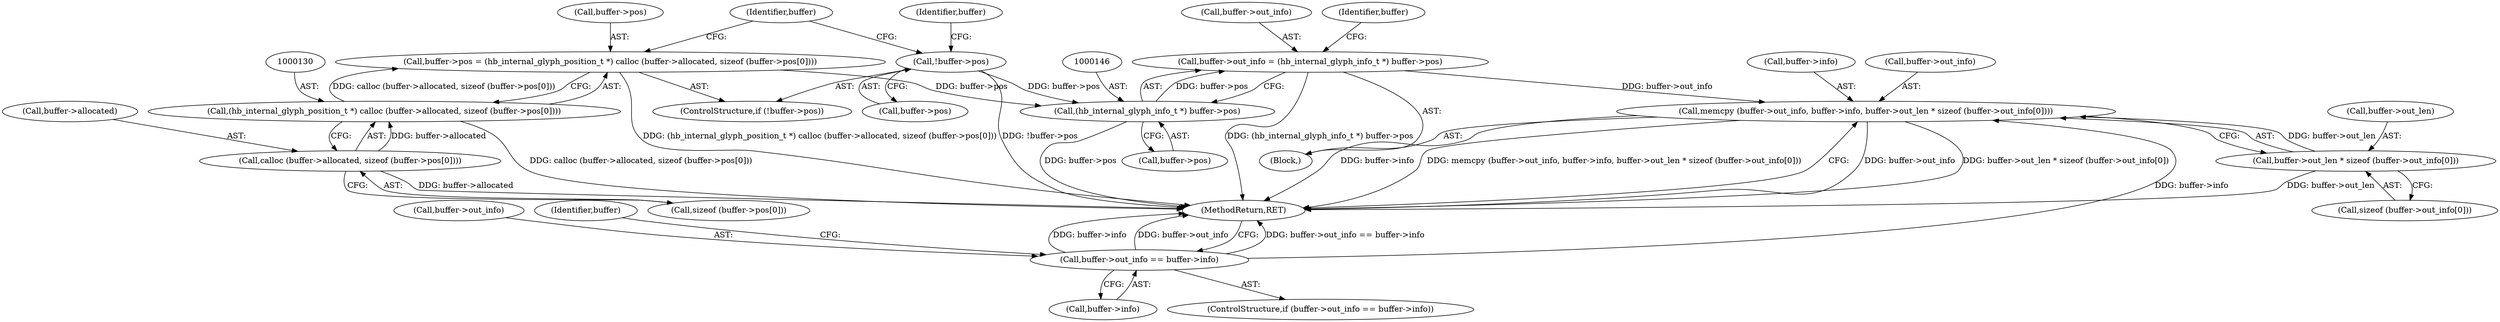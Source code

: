digraph "1_harfbuzz_a6a79df5fe2ed2cd307e7a991346faee164e70d9_2@API" {
"1000150" [label="(Call,memcpy (buffer->out_info, buffer->info, buffer->out_len * sizeof (buffer->out_info[0])))"];
"1000141" [label="(Call,buffer->out_info = (hb_internal_glyph_info_t *) buffer->pos)"];
"1000145" [label="(Call,(hb_internal_glyph_info_t *) buffer->pos)"];
"1000125" [label="(Call,buffer->pos = (hb_internal_glyph_position_t *) calloc (buffer->allocated, sizeof (buffer->pos[0])))"];
"1000129" [label="(Call,(hb_internal_glyph_position_t *) calloc (buffer->allocated, sizeof (buffer->pos[0])))"];
"1000131" [label="(Call,calloc (buffer->allocated, sizeof (buffer->pos[0])))"];
"1000121" [label="(Call,!buffer->pos)"];
"1000108" [label="(Call,buffer->out_info == buffer->info)"];
"1000157" [label="(Call,buffer->out_len * sizeof (buffer->out_info[0]))"];
"1000108" [label="(Call,buffer->out_info == buffer->info)"];
"1000142" [label="(Call,buffer->out_info)"];
"1000109" [label="(Call,buffer->out_info)"];
"1000125" [label="(Call,buffer->pos = (hb_internal_glyph_position_t *) calloc (buffer->allocated, sizeof (buffer->pos[0])))"];
"1000145" [label="(Call,(hb_internal_glyph_info_t *) buffer->pos)"];
"1000151" [label="(Call,buffer->out_info)"];
"1000157" [label="(Call,buffer->out_len * sizeof (buffer->out_info[0]))"];
"1000167" [label="(MethodReturn,RET)"];
"1000120" [label="(ControlStructure,if (!buffer->pos))"];
"1000115" [label="(Block,)"];
"1000127" [label="(Identifier,buffer)"];
"1000118" [label="(Identifier,buffer)"];
"1000141" [label="(Call,buffer->out_info = (hb_internal_glyph_info_t *) buffer->pos)"];
"1000135" [label="(Call,sizeof (buffer->pos[0]))"];
"1000129" [label="(Call,(hb_internal_glyph_position_t *) calloc (buffer->allocated, sizeof (buffer->pos[0])))"];
"1000147" [label="(Call,buffer->pos)"];
"1000150" [label="(Call,memcpy (buffer->out_info, buffer->info, buffer->out_len * sizeof (buffer->out_info[0])))"];
"1000152" [label="(Identifier,buffer)"];
"1000131" [label="(Call,calloc (buffer->allocated, sizeof (buffer->pos[0])))"];
"1000112" [label="(Call,buffer->info)"];
"1000161" [label="(Call,sizeof (buffer->out_info[0]))"];
"1000158" [label="(Call,buffer->out_len)"];
"1000107" [label="(ControlStructure,if (buffer->out_info == buffer->info))"];
"1000122" [label="(Call,buffer->pos)"];
"1000154" [label="(Call,buffer->info)"];
"1000143" [label="(Identifier,buffer)"];
"1000126" [label="(Call,buffer->pos)"];
"1000132" [label="(Call,buffer->allocated)"];
"1000121" [label="(Call,!buffer->pos)"];
"1000150" -> "1000115"  [label="AST: "];
"1000150" -> "1000157"  [label="CFG: "];
"1000151" -> "1000150"  [label="AST: "];
"1000154" -> "1000150"  [label="AST: "];
"1000157" -> "1000150"  [label="AST: "];
"1000167" -> "1000150"  [label="CFG: "];
"1000150" -> "1000167"  [label="DDG: buffer->out_info"];
"1000150" -> "1000167"  [label="DDG: buffer->out_len * sizeof (buffer->out_info[0])"];
"1000150" -> "1000167"  [label="DDG: buffer->info"];
"1000150" -> "1000167"  [label="DDG: memcpy (buffer->out_info, buffer->info, buffer->out_len * sizeof (buffer->out_info[0]))"];
"1000141" -> "1000150"  [label="DDG: buffer->out_info"];
"1000108" -> "1000150"  [label="DDG: buffer->info"];
"1000157" -> "1000150"  [label="DDG: buffer->out_len"];
"1000141" -> "1000115"  [label="AST: "];
"1000141" -> "1000145"  [label="CFG: "];
"1000142" -> "1000141"  [label="AST: "];
"1000145" -> "1000141"  [label="AST: "];
"1000152" -> "1000141"  [label="CFG: "];
"1000141" -> "1000167"  [label="DDG: (hb_internal_glyph_info_t *) buffer->pos"];
"1000145" -> "1000141"  [label="DDG: buffer->pos"];
"1000145" -> "1000147"  [label="CFG: "];
"1000146" -> "1000145"  [label="AST: "];
"1000147" -> "1000145"  [label="AST: "];
"1000145" -> "1000167"  [label="DDG: buffer->pos"];
"1000125" -> "1000145"  [label="DDG: buffer->pos"];
"1000121" -> "1000145"  [label="DDG: buffer->pos"];
"1000125" -> "1000120"  [label="AST: "];
"1000125" -> "1000129"  [label="CFG: "];
"1000126" -> "1000125"  [label="AST: "];
"1000129" -> "1000125"  [label="AST: "];
"1000143" -> "1000125"  [label="CFG: "];
"1000125" -> "1000167"  [label="DDG: (hb_internal_glyph_position_t *) calloc (buffer->allocated, sizeof (buffer->pos[0]))"];
"1000129" -> "1000125"  [label="DDG: calloc (buffer->allocated, sizeof (buffer->pos[0]))"];
"1000129" -> "1000131"  [label="CFG: "];
"1000130" -> "1000129"  [label="AST: "];
"1000131" -> "1000129"  [label="AST: "];
"1000129" -> "1000167"  [label="DDG: calloc (buffer->allocated, sizeof (buffer->pos[0]))"];
"1000131" -> "1000129"  [label="DDG: buffer->allocated"];
"1000131" -> "1000135"  [label="CFG: "];
"1000132" -> "1000131"  [label="AST: "];
"1000135" -> "1000131"  [label="AST: "];
"1000131" -> "1000167"  [label="DDG: buffer->allocated"];
"1000121" -> "1000120"  [label="AST: "];
"1000121" -> "1000122"  [label="CFG: "];
"1000122" -> "1000121"  [label="AST: "];
"1000127" -> "1000121"  [label="CFG: "];
"1000143" -> "1000121"  [label="CFG: "];
"1000121" -> "1000167"  [label="DDG: !buffer->pos"];
"1000108" -> "1000107"  [label="AST: "];
"1000108" -> "1000112"  [label="CFG: "];
"1000109" -> "1000108"  [label="AST: "];
"1000112" -> "1000108"  [label="AST: "];
"1000118" -> "1000108"  [label="CFG: "];
"1000167" -> "1000108"  [label="CFG: "];
"1000108" -> "1000167"  [label="DDG: buffer->out_info == buffer->info"];
"1000108" -> "1000167"  [label="DDG: buffer->info"];
"1000108" -> "1000167"  [label="DDG: buffer->out_info"];
"1000157" -> "1000161"  [label="CFG: "];
"1000158" -> "1000157"  [label="AST: "];
"1000161" -> "1000157"  [label="AST: "];
"1000157" -> "1000167"  [label="DDG: buffer->out_len"];
}

